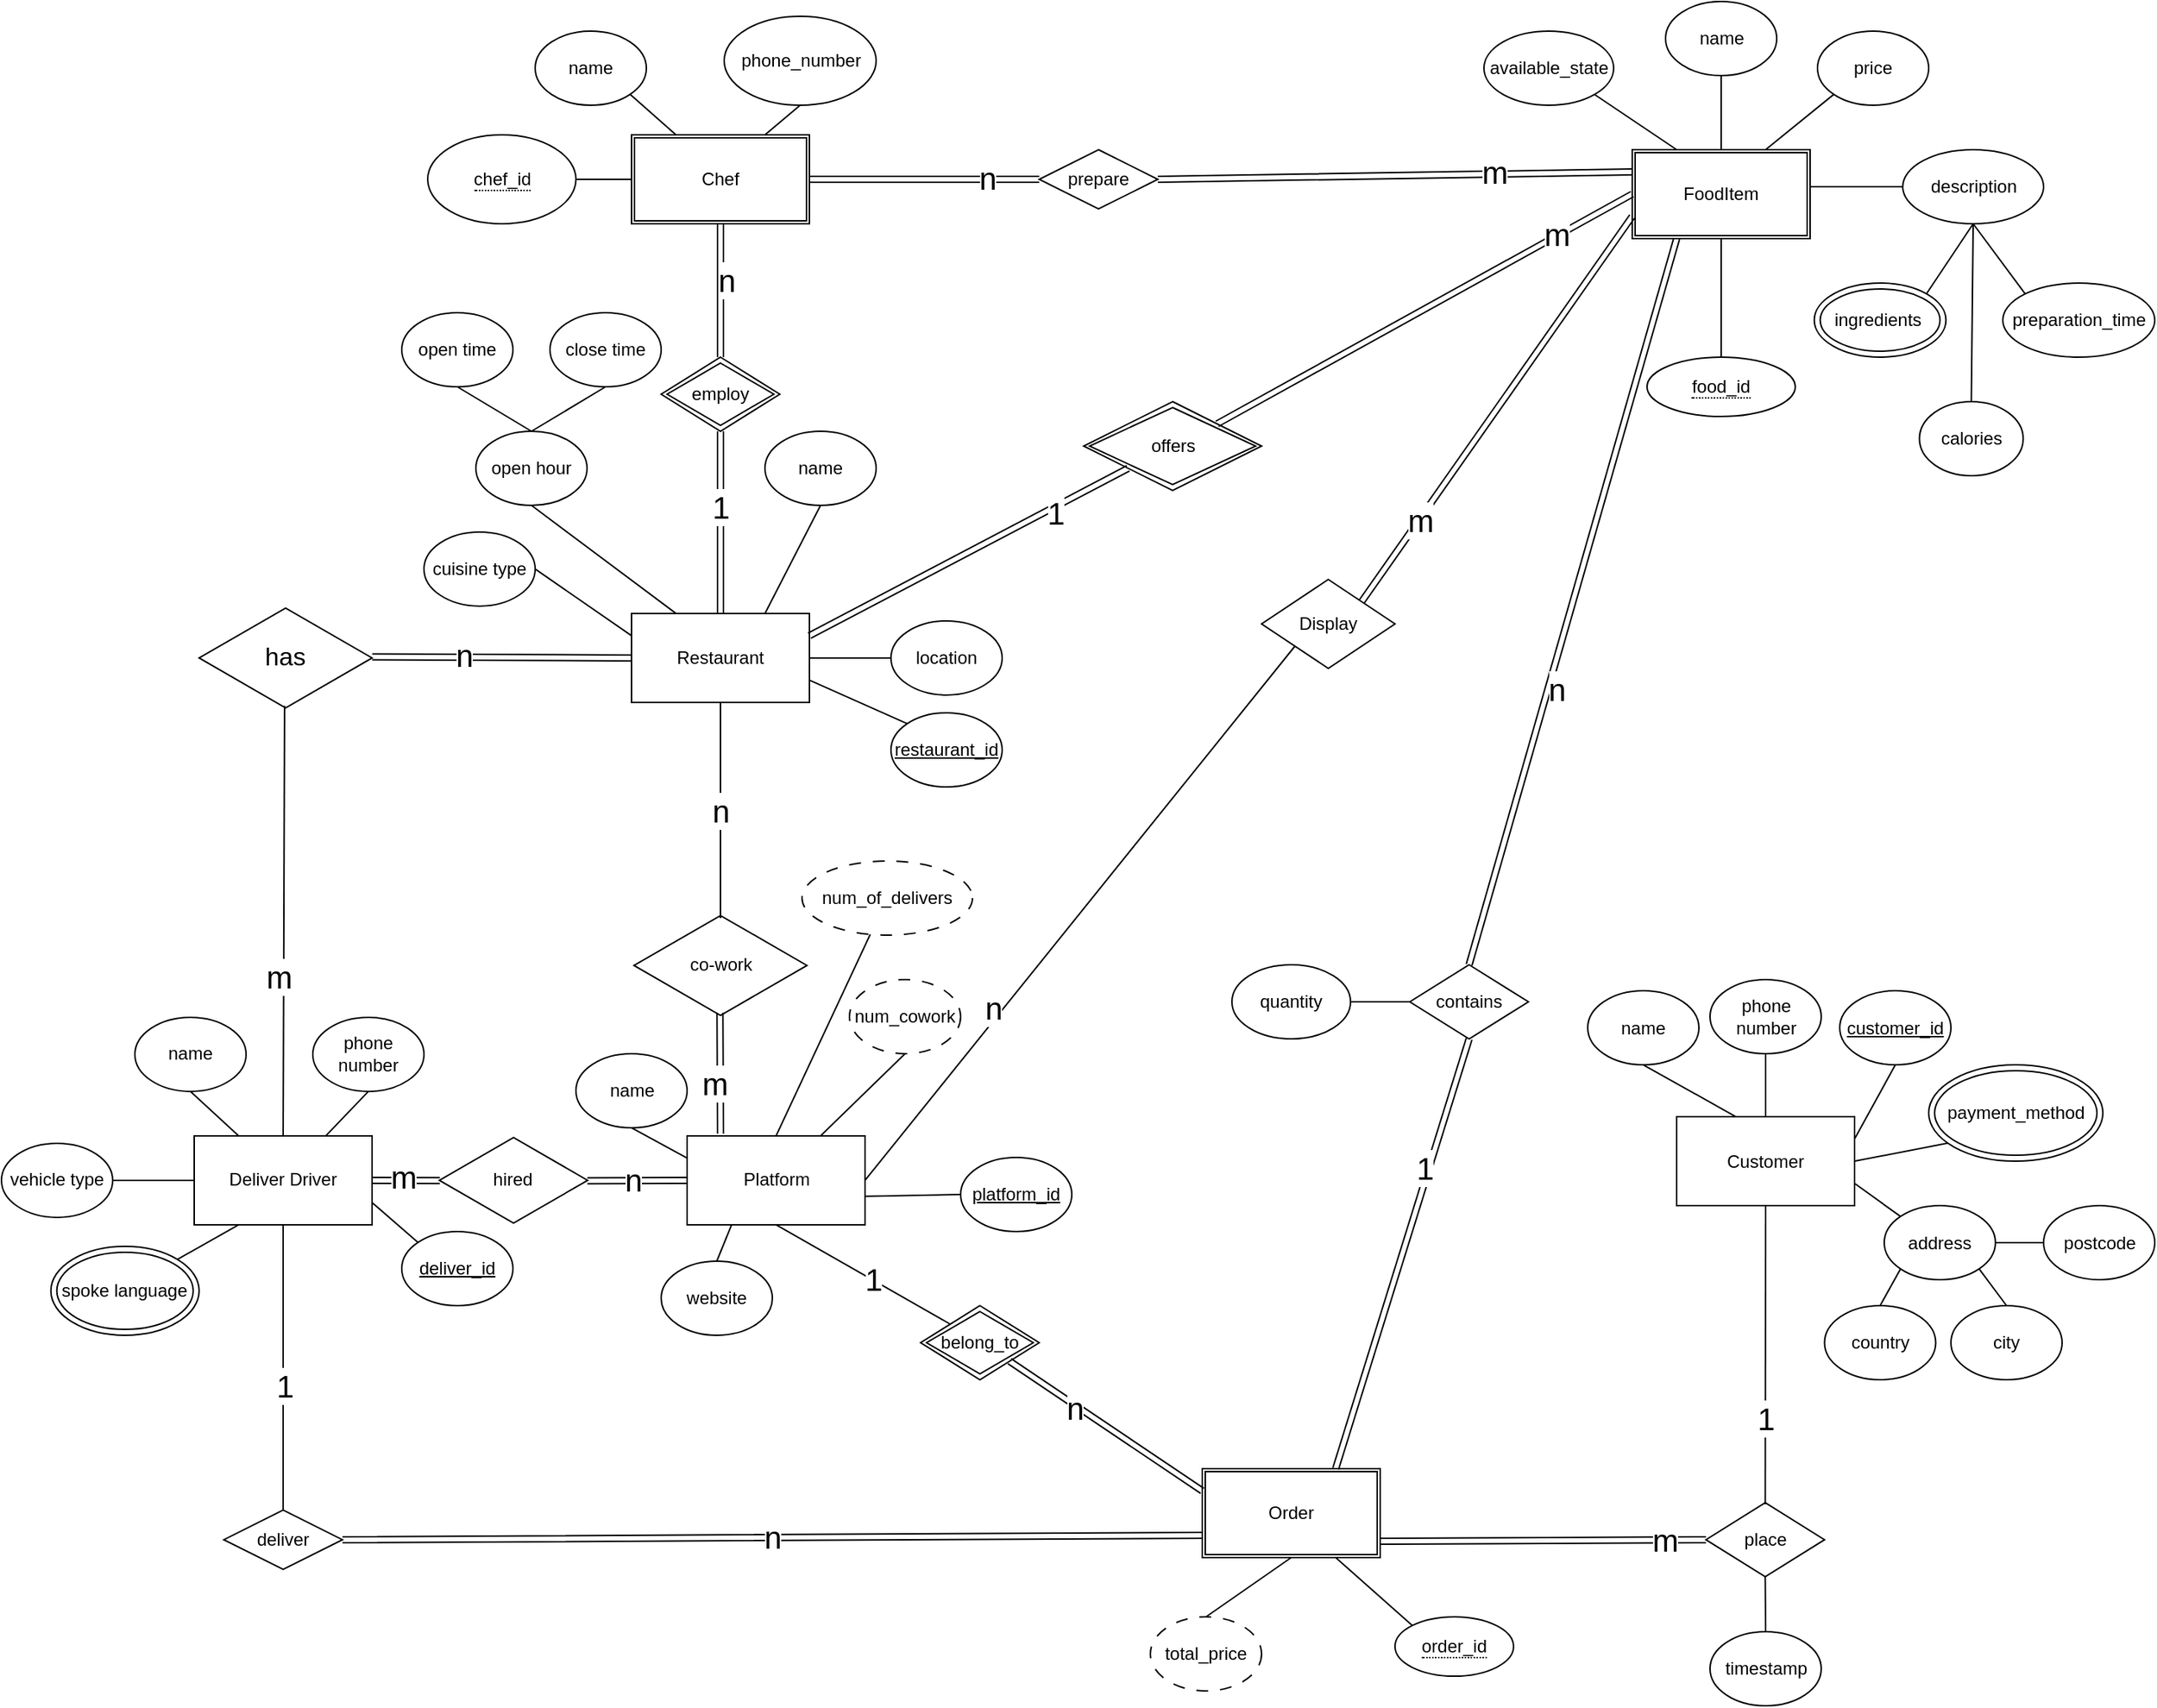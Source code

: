 <mxfile version="26.1.0">
  <diagram name="第 1 页" id="MMufTPd5Sj8PvxqMtKRT">
    <mxGraphModel dx="1183" dy="1854" grid="1" gridSize="10" guides="1" tooltips="1" connect="1" arrows="1" fold="1" page="1" pageScale="1" pageWidth="1654" pageHeight="1169" math="0" shadow="0">
      <root>
        <mxCell id="0" />
        <mxCell id="1" parent="0" />
        <mxCell id="InkfnJQ6Ur_ESFkkAOH5-1" value="Restaurant" style="rounded=0;whiteSpace=wrap;html=1;" parent="1" vertex="1">
          <mxGeometry x="605" y="382.96" width="120" height="60" as="geometry" />
        </mxCell>
        <mxCell id="InkfnJQ6Ur_ESFkkAOH5-16" value="Deliver Driver" style="rounded=0;whiteSpace=wrap;html=1;" parent="1" vertex="1">
          <mxGeometry x="310" y="735.46" width="120" height="60" as="geometry" />
        </mxCell>
        <mxCell id="InkfnJQ6Ur_ESFkkAOH5-44" value="Platform" style="rounded=0;whiteSpace=wrap;html=1;" parent="1" vertex="1">
          <mxGeometry x="642.5" y="735.46" width="120" height="60" as="geometry" />
        </mxCell>
        <mxCell id="InkfnJQ6Ur_ESFkkAOH5-51" value="num_of_delivers" style="ellipse;whiteSpace=wrap;html=1;dashed=1;dashPattern=8 8;" parent="1" vertex="1">
          <mxGeometry x="720" y="550" width="115" height="50" as="geometry" />
        </mxCell>
        <mxCell id="InkfnJQ6Ur_ESFkkAOH5-52" value="" style="endArrow=none;html=1;rounded=0;entryX=0.5;entryY=0;entryDx=0;entryDy=0;" parent="1" source="InkfnJQ6Ur_ESFkkAOH5-51" target="InkfnJQ6Ur_ESFkkAOH5-44" edge="1">
          <mxGeometry width="50" height="50" relative="1" as="geometry">
            <mxPoint x="615" y="845.46" as="sourcePoint" />
            <mxPoint x="665" y="795.46" as="targetPoint" />
          </mxGeometry>
        </mxCell>
        <mxCell id="InkfnJQ6Ur_ESFkkAOH5-53" value="Order" style="shape=ext;double=1;rounded=0;whiteSpace=wrap;html=1;" parent="1" vertex="1">
          <mxGeometry x="990" y="960" width="120" height="60" as="geometry" />
        </mxCell>
        <mxCell id="InkfnJQ6Ur_ESFkkAOH5-61" value="Chef" style="shape=ext;double=1;rounded=0;whiteSpace=wrap;html=1;" parent="1" vertex="1">
          <mxGeometry x="605" y="60.0" width="120" height="60" as="geometry" />
        </mxCell>
        <mxCell id="InkfnJQ6Ur_ESFkkAOH5-70" value="&lt;font style=&quot;font-size: 17px;&quot;&gt;has&lt;/font&gt;" style="html=1;whiteSpace=wrap;aspect=fixed;shape=isoRectangle;" parent="1" vertex="1">
          <mxGeometry x="313.33" y="377.96" width="116.67" height="70" as="geometry" />
        </mxCell>
        <mxCell id="InkfnJQ6Ur_ESFkkAOH5-71" value="" style="endArrow=none;html=1;rounded=0;exitX=0.494;exitY=0.962;exitDx=0;exitDy=0;exitPerimeter=0;entryX=0.5;entryY=0;entryDx=0;entryDy=0;" parent="1" source="InkfnJQ6Ur_ESFkkAOH5-70" target="InkfnJQ6Ur_ESFkkAOH5-16" edge="1">
          <mxGeometry width="50" height="50" relative="1" as="geometry">
            <mxPoint x="1050" y="595.46" as="sourcePoint" />
            <mxPoint x="1100" y="545.46" as="targetPoint" />
          </mxGeometry>
        </mxCell>
        <mxCell id="QQaLL_kAYIKGyKtvKJB6-16" value="&lt;font style=&quot;font-size: 21px;&quot;&gt;m&lt;/font&gt;" style="edgeLabel;html=1;align=center;verticalAlign=middle;resizable=0;points=[];" vertex="1" connectable="0" parent="InkfnJQ6Ur_ESFkkAOH5-71">
          <mxGeometry x="0.253" y="-4" relative="1" as="geometry">
            <mxPoint as="offset" />
          </mxGeometry>
        </mxCell>
        <mxCell id="InkfnJQ6Ur_ESFkkAOH5-73" value="hired" style="html=1;whiteSpace=wrap;aspect=fixed;shape=isoRectangle;" parent="1" vertex="1">
          <mxGeometry x="475.41" y="735.46" width="100" height="60" as="geometry" />
        </mxCell>
        <mxCell id="InkfnJQ6Ur_ESFkkAOH5-74" value="" style="endArrow=none;html=1;rounded=0;shape=link;entryX=1;entryY=0.5;entryDx=0;entryDy=0;exitX=0.003;exitY=0.503;exitDx=0;exitDy=0;exitPerimeter=0;" parent="1" source="InkfnJQ6Ur_ESFkkAOH5-73" target="InkfnJQ6Ur_ESFkkAOH5-16" edge="1">
          <mxGeometry width="50" height="50" relative="1" as="geometry">
            <mxPoint x="476" y="763" as="sourcePoint" />
            <mxPoint x="360" y="790" as="targetPoint" />
          </mxGeometry>
        </mxCell>
        <mxCell id="InkfnJQ6Ur_ESFkkAOH5-75" value="&lt;font style=&quot;font-size: 21px;&quot;&gt;m&lt;/font&gt;" style="edgeLabel;html=1;align=center;verticalAlign=middle;resizable=0;points=[];" parent="InkfnJQ6Ur_ESFkkAOH5-74" vertex="1" connectable="0">
          <mxGeometry x="0.089" y="-3" relative="1" as="geometry">
            <mxPoint as="offset" />
          </mxGeometry>
        </mxCell>
        <mxCell id="InkfnJQ6Ur_ESFkkAOH5-76" value="" style="endArrow=none;html=1;rounded=0;exitX=0;exitY=0.5;exitDx=0;exitDy=0;shape=link;entryX=0.998;entryY=0.504;entryDx=0;entryDy=0;entryPerimeter=0;" parent="1" source="InkfnJQ6Ur_ESFkkAOH5-44" target="InkfnJQ6Ur_ESFkkAOH5-73" edge="1">
          <mxGeometry width="50" height="50" relative="1" as="geometry">
            <mxPoint x="990" y="715.46" as="sourcePoint" />
            <mxPoint x="311" y="918" as="targetPoint" />
          </mxGeometry>
        </mxCell>
        <mxCell id="InkfnJQ6Ur_ESFkkAOH5-77" value="&lt;font style=&quot;font-size: 21px;&quot;&gt;n&lt;/font&gt;" style="edgeLabel;html=1;align=center;verticalAlign=middle;resizable=0;points=[];" parent="InkfnJQ6Ur_ESFkkAOH5-76" vertex="1" connectable="0">
          <mxGeometry x="0.106" y="-1" relative="1" as="geometry">
            <mxPoint as="offset" />
          </mxGeometry>
        </mxCell>
        <mxCell id="InkfnJQ6Ur_ESFkkAOH5-78" value="FoodItem&lt;span style=&quot;caret-color: rgba(0, 0, 0, 0); color: rgba(0, 0, 0, 0); font-family: monospace; font-size: 0px; text-align: start; white-space: nowrap;&quot;&gt;%3CmxGraphModel%3E%3Croot%3E%3CmxCell%20id%3D%220%22%2F%3E%3CmxCell%20id%3D%221%22%20parent%3D%220%22%2F%3E%3CmxCell%20id%3D%222%22%20value%3D%22Platform%22%20style%3D%22rounded%3D0%3BwhiteSpace%3Dwrap%3Bhtml%3D1%3B%22%20vertex%3D%221%22%20parent%3D%221%22%3E%3CmxGeometry%20x%3D%22152.5%22%20y%3D%22382.5%22%20width%3D%22120%22%20height%3D%2260%22%20as%3D%22geometry%22%2F%3E%3C%2FmxCell%3E%3CmxCell%20id%3D%223%22%20value%3D%22%26lt%3Bu%26gt%3Bplatform_id%26lt%3B%2Fu%26gt%3B%22%20style%3D%22ellipse%3BwhiteSpace%3Dwrap%3Bhtml%3D1%3B%22%20vertex%3D%221%22%20parent%3D%221%22%3E%3CmxGeometry%20x%3D%22265%22%20y%3D%22297.5%22%20width%3D%2275%22%20height%3D%2250%22%20as%3D%22geometry%22%2F%3E%3C%2FmxCell%3E%3CmxCell%20id%3D%224%22%20value%3D%22%22%20style%3D%22endArrow%3Dnone%3Bhtml%3D1%3Brounded%3D0%3BentryX%3D0.5%3BentryY%3D1%3BentryDx%3D0%3BentryDy%3D0%3BexitX%3D0.75%3BexitY%3D0%3BexitDx%3D0%3BexitDy%3D0%3B%22%20edge%3D%221%22%20source%3D%222%22%20target%3D%223%22%20parent%3D%221%22%3E%3CmxGeometry%20width%3D%2250%22%20height%3D%2250%22%20relative%3D%221%22%20as%3D%22geometry%22%3E%3CmxPoint%20x%3D%22135%22%20y%3D%22392.5%22%20as%3D%22sourcePoint%22%2F%3E%3CmxPoint%20x%3D%22275%22%20y%3D%22432.5%22%20as%3D%22targetPoint%22%2F%3E%3C%2FmxGeometry%3E%3C%2FmxCell%3E%3CmxCell%20id%3D%225%22%20value%3D%22name%22%20style%3D%22ellipse%3BwhiteSpace%3Dwrap%3Bhtml%3D1%3B%22%20vertex%3D%221%22%20parent%3D%221%22%3E%3CmxGeometry%20x%3D%2292.5%22%20y%3D%22297.5%22%20width%3D%2275%22%20height%3D%2250%22%20as%3D%22geometry%22%2F%3E%3C%2FmxCell%3E%3CmxCell%20id%3D%226%22%20value%3D%22website%22%20style%3D%22ellipse%3BwhiteSpace%3Dwrap%3Bhtml%3D1%3B%22%20vertex%3D%221%22%20parent%3D%221%22%3E%3CmxGeometry%20x%3D%22175%22%20y%3D%22297.5%22%20width%3D%2275%22%20height%3D%2250%22%20as%3D%22geometry%22%2F%3E%3C%2FmxCell%3E%3CmxCell%20id%3D%227%22%20value%3D%22%22%20style%3D%22endArrow%3Dnone%3Bhtml%3D1%3Brounded%3D0%3BentryX%3D0.5%3BentryY%3D1%3BentryDx%3D0%3BentryDy%3D0%3BexitX%3D0.333%3BexitY%3D0%3BexitDx%3D0%3BexitDy%3D0%3BexitPerimeter%3D0%3B%22%20edge%3D%221%22%20source%3D%222%22%20target%3D%225%22%20parent%3D%221%22%3E%3CmxGeometry%20width%3D%2250%22%20height%3D%2250%22%20relative%3D%221%22%20as%3D%22geometry%22%3E%3CmxPoint%20x%3D%22175%22%20y%3D%22402.5%22%20as%3D%22sourcePoint%22%2F%3E%3CmxPoint%20x%3D%22225%22%20y%3D%22352.5%22%20as%3D%22targetPoint%22%2F%3E%3C%2FmxGeometry%3E%3C%2FmxCell%3E%3CmxCell%20id%3D%228%22%20value%3D%22%22%20style%3D%22endArrow%3Dnone%3Bhtml%3D1%3Brounded%3D0%3BentryX%3D0.5%3BentryY%3D1%3BentryDx%3D0%3BentryDy%3D0%3BexitX%3D0.5%3BexitY%3D0%3BexitDx%3D0%3BexitDy%3D0%3B%22%20edge%3D%221%22%20source%3D%222%22%20target%3D%226%22%20parent%3D%221%22%3E%3CmxGeometry%20width%3D%2250%22%20height%3D%2250%22%20relative%3D%221%22%20as%3D%22geometry%22%3E%3CmxPoint%20x%3D%22175%22%20y%3D%22403.5%22%20as%3D%22sourcePoint%22%2F%3E%3CmxPoint%20x%3D%22205.983%22%20y%3D%22326.178%22%20as%3D%22targetPoint%22%2F%3E%3C%2FmxGeometry%3E%3C%2FmxCell%3E%3CmxCell%20id%3D%229%22%20value%3D%22num_of_delivers%22%20style%3D%22ellipse%3BwhiteSpace%3Dwrap%3Bhtml%3D1%3B%22%20vertex%3D%221%22%20parent%3D%221%22%3E%3CmxGeometry%20y%3D%22387.5%22%20width%3D%22115%22%20height%3D%2250%22%20as%3D%22geometry%22%2F%3E%3C%2FmxCell%3E%3CmxCell%20id%3D%2210%22%20value%3D%22%22%20style%3D%22endArrow%3Dnone%3Bhtml%3D1%3Brounded%3D0%3BentryX%3D0%3BentryY%3D0.5%3BentryDx%3D0%3BentryDy%3D0%3B%22%20edge%3D%221%22%20source%3D%229%22%20target%3D%222%22%20parent%3D%221%22%3E%3CmxGeometry%20width%3D%2250%22%20height%3D%2250%22%20relative%3D%221%22%20as%3D%22geometry%22%3E%3CmxPoint%20x%3D%22125%22%20y%3D%22492.5%22%20as%3D%22sourcePoint%22%2F%3E%3CmxPoint%20x%3D%22175%22%20y%3D%22442.5%22%20as%3D%22targetPoint%22%2F%3E%3C%2FmxGeometry%3E%3C%2FmxCell%3E%3C%2Froot%3E%3C%2FmxGraphModel%3E&lt;/span&gt;" style="shape=ext;double=1;rounded=0;whiteSpace=wrap;html=1;" parent="1" vertex="1">
          <mxGeometry x="1280.0" y="70.0" width="120" height="60" as="geometry" />
        </mxCell>
        <mxCell id="InkfnJQ6Ur_ESFkkAOH5-97" value="co-work" style="html=1;whiteSpace=wrap;aspect=fixed;shape=isoRectangle;" parent="1" vertex="1">
          <mxGeometry x="606.67" y="585.46" width="116.67" height="70" as="geometry" />
        </mxCell>
        <mxCell id="InkfnJQ6Ur_ESFkkAOH5-98" value="&lt;font style=&quot;font-size: 21px;&quot;&gt;n&lt;/font&gt;" style="endArrow=none;html=1;rounded=0;exitX=0.5;exitY=1;exitDx=0;exitDy=0;entryX=0.5;entryY=0.044;entryDx=0;entryDy=0;entryPerimeter=0;" parent="1" source="InkfnJQ6Ur_ESFkkAOH5-1" target="InkfnJQ6Ur_ESFkkAOH5-97" edge="1">
          <mxGeometry x="0.004" width="50" height="50" relative="1" as="geometry">
            <mxPoint x="880" y="667.96" as="sourcePoint" />
            <mxPoint x="930" y="617.96" as="targetPoint" />
            <mxPoint as="offset" />
          </mxGeometry>
        </mxCell>
        <mxCell id="InkfnJQ6Ur_ESFkkAOH5-99" value="" style="endArrow=none;html=1;rounded=0;shape=link;entryX=0.497;entryY=0.956;entryDx=0;entryDy=0;entryPerimeter=0;" parent="1" target="InkfnJQ6Ur_ESFkkAOH5-97" edge="1">
          <mxGeometry width="50" height="50" relative="1" as="geometry">
            <mxPoint x="665" y="734" as="sourcePoint" />
            <mxPoint x="665" y="660" as="targetPoint" />
          </mxGeometry>
        </mxCell>
        <mxCell id="QQaLL_kAYIKGyKtvKJB6-17" value="&lt;font style=&quot;font-size: 21px;&quot;&gt;m&lt;/font&gt;" style="edgeLabel;html=1;align=center;verticalAlign=middle;resizable=0;points=[];" vertex="1" connectable="0" parent="InkfnJQ6Ur_ESFkkAOH5-99">
          <mxGeometry x="-0.163" y="4" relative="1" as="geometry">
            <mxPoint as="offset" />
          </mxGeometry>
        </mxCell>
        <mxCell id="InkfnJQ6Ur_ESFkkAOH5-101" value="num_cowork" style="ellipse;whiteSpace=wrap;html=1;dashed=1;dashPattern=8 8;" parent="1" vertex="1">
          <mxGeometry x="752" y="630" width="75" height="50" as="geometry" />
        </mxCell>
        <mxCell id="InkfnJQ6Ur_ESFkkAOH5-102" value="" style="endArrow=none;html=1;rounded=0;entryX=0.5;entryY=1;entryDx=0;entryDy=0;exitX=0.75;exitY=0;exitDx=0;exitDy=0;" parent="1" source="InkfnJQ6Ur_ESFkkAOH5-44" target="InkfnJQ6Ur_ESFkkAOH5-101" edge="1">
          <mxGeometry width="50" height="50" relative="1" as="geometry">
            <mxPoint x="486" y="684.96" as="sourcePoint" />
            <mxPoint x="1040" y="637.96" as="targetPoint" />
          </mxGeometry>
        </mxCell>
        <mxCell id="InkfnJQ6Ur_ESFkkAOH5-107" value="belong_to" style="rhombus;double=1;whiteSpace=wrap;html=1;" parent="1" vertex="1">
          <mxGeometry x="800" y="850" width="80" height="50" as="geometry" />
        </mxCell>
        <mxCell id="InkfnJQ6Ur_ESFkkAOH5-108" value="" style="endArrow=none;html=1;rounded=0;exitX=0;exitY=0;exitDx=0;exitDy=0;entryX=0.5;entryY=1;entryDx=0;entryDy=0;" parent="1" source="InkfnJQ6Ur_ESFkkAOH5-107" target="InkfnJQ6Ur_ESFkkAOH5-44" edge="1">
          <mxGeometry width="50" height="50" relative="1" as="geometry">
            <mxPoint x="860" y="875.46" as="sourcePoint" />
            <mxPoint x="910" y="825.46" as="targetPoint" />
          </mxGeometry>
        </mxCell>
        <mxCell id="InkfnJQ6Ur_ESFkkAOH5-109" value="&lt;font style=&quot;font-size: 21px;&quot;&gt;1&lt;/font&gt;" style="edgeLabel;html=1;align=center;verticalAlign=middle;resizable=0;points=[];" parent="InkfnJQ6Ur_ESFkkAOH5-108" vertex="1" connectable="0">
          <mxGeometry x="-0.107" y="-1" relative="1" as="geometry">
            <mxPoint as="offset" />
          </mxGeometry>
        </mxCell>
        <mxCell id="InkfnJQ6Ur_ESFkkAOH5-110" value="" style="endArrow=none;html=1;rounded=0;exitX=1;exitY=1;exitDx=0;exitDy=0;entryX=0;entryY=0.25;entryDx=0;entryDy=0;shape=link;" parent="1" source="InkfnJQ6Ur_ESFkkAOH5-107" target="InkfnJQ6Ur_ESFkkAOH5-53" edge="1">
          <mxGeometry width="50" height="50" relative="1" as="geometry">
            <mxPoint x="820" y="877.96" as="sourcePoint" />
            <mxPoint x="870" y="827.96" as="targetPoint" />
          </mxGeometry>
        </mxCell>
        <mxCell id="InkfnJQ6Ur_ESFkkAOH5-111" value="&lt;font style=&quot;font-size: 21px;&quot;&gt;n&lt;/font&gt;" style="edgeLabel;html=1;align=center;verticalAlign=middle;resizable=0;points=[];" parent="InkfnJQ6Ur_ESFkkAOH5-110" vertex="1" connectable="0">
          <mxGeometry x="-0.312" y="-1" relative="1" as="geometry">
            <mxPoint as="offset" />
          </mxGeometry>
        </mxCell>
        <mxCell id="InkfnJQ6Ur_ESFkkAOH5-112" value="offers" style="rhombus;double=1;&#xa;whiteSpace=wrap;html=1;" parent="1" vertex="1">
          <mxGeometry x="910" y="240.0" width="120" height="60" as="geometry" />
        </mxCell>
        <mxCell id="InkfnJQ6Ur_ESFkkAOH5-113" value="" style="endArrow=none;html=1;rounded=0;exitX=1;exitY=0.25;exitDx=0;exitDy=0;entryX=0;entryY=1;entryDx=0;entryDy=0;shape=link;" parent="1" source="InkfnJQ6Ur_ESFkkAOH5-1" target="InkfnJQ6Ur_ESFkkAOH5-112" edge="1">
          <mxGeometry width="50" height="50" relative="1" as="geometry">
            <mxPoint x="1020" y="417.96" as="sourcePoint" />
            <mxPoint x="970" y="167.96" as="targetPoint" />
          </mxGeometry>
        </mxCell>
        <mxCell id="InkfnJQ6Ur_ESFkkAOH5-114" value="&lt;font style=&quot;font-size: 21px;&quot;&gt;1&lt;/font&gt;" style="edgeLabel;html=1;align=center;verticalAlign=middle;resizable=0;points=[];" parent="InkfnJQ6Ur_ESFkkAOH5-113" vertex="1" connectable="0">
          <mxGeometry x="0.529" y="-4" relative="1" as="geometry">
            <mxPoint as="offset" />
          </mxGeometry>
        </mxCell>
        <mxCell id="InkfnJQ6Ur_ESFkkAOH5-115" value="" style="endArrow=none;html=1;rounded=0;exitX=1;exitY=0;exitDx=0;exitDy=0;entryX=0;entryY=0.5;entryDx=0;entryDy=0;shape=link;" parent="1" source="InkfnJQ6Ur_ESFkkAOH5-112" target="InkfnJQ6Ur_ESFkkAOH5-78" edge="1">
          <mxGeometry width="50" height="50" relative="1" as="geometry">
            <mxPoint x="1489.28" y="280.46" as="sourcePoint" />
            <mxPoint x="1496.78" y="70.46" as="targetPoint" />
          </mxGeometry>
        </mxCell>
        <mxCell id="InkfnJQ6Ur_ESFkkAOH5-116" value="&lt;font style=&quot;font-size: 21px;&quot;&gt;m&lt;/font&gt;" style="edgeLabel;html=1;align=center;verticalAlign=middle;resizable=0;points=[];" parent="InkfnJQ6Ur_ESFkkAOH5-115" vertex="1" connectable="0">
          <mxGeometry x="0.637" y="1" relative="1" as="geometry">
            <mxPoint as="offset" />
          </mxGeometry>
        </mxCell>
        <mxCell id="InkfnJQ6Ur_ESFkkAOH5-117" value="contains" style="rhombus;whiteSpace=wrap;html=1;" parent="1" vertex="1">
          <mxGeometry x="1130" y="620" width="80" height="50" as="geometry" />
        </mxCell>
        <mxCell id="InkfnJQ6Ur_ESFkkAOH5-118" value="" style="endArrow=none;html=1;rounded=0;exitX=0.75;exitY=0;exitDx=0;exitDy=0;entryX=0.5;entryY=1;entryDx=0;entryDy=0;shape=link;" parent="1" source="InkfnJQ6Ur_ESFkkAOH5-53" target="InkfnJQ6Ur_ESFkkAOH5-117" edge="1">
          <mxGeometry width="50" height="50" relative="1" as="geometry">
            <mxPoint x="1480" y="797.96" as="sourcePoint" />
            <mxPoint x="1530" y="747.96" as="targetPoint" />
          </mxGeometry>
        </mxCell>
        <mxCell id="InkfnJQ6Ur_ESFkkAOH5-119" value="&lt;font style=&quot;font-size: 21px;&quot;&gt;1&lt;/font&gt;" style="edgeLabel;html=1;align=center;verticalAlign=middle;resizable=0;points=[];" parent="InkfnJQ6Ur_ESFkkAOH5-118" vertex="1" connectable="0">
          <mxGeometry x="0.393" y="3" relative="1" as="geometry">
            <mxPoint as="offset" />
          </mxGeometry>
        </mxCell>
        <mxCell id="InkfnJQ6Ur_ESFkkAOH5-120" value="" style="endArrow=none;html=1;rounded=0;exitX=0.25;exitY=1;exitDx=0;exitDy=0;entryX=0.5;entryY=0;entryDx=0;entryDy=0;shape=link;" parent="1" source="InkfnJQ6Ur_ESFkkAOH5-78" target="InkfnJQ6Ur_ESFkkAOH5-117" edge="1">
          <mxGeometry width="50" height="50" relative="1" as="geometry">
            <mxPoint x="1480" y="587.96" as="sourcePoint" />
            <mxPoint x="1530" y="537.96" as="targetPoint" />
          </mxGeometry>
        </mxCell>
        <mxCell id="InkfnJQ6Ur_ESFkkAOH5-121" value="&lt;font style=&quot;font-size: 21px;&quot;&gt;n&lt;/font&gt;" style="edgeLabel;html=1;align=center;verticalAlign=middle;resizable=0;points=[];" parent="InkfnJQ6Ur_ESFkkAOH5-120" vertex="1" connectable="0">
          <mxGeometry x="0.233" y="5" relative="1" as="geometry">
            <mxPoint as="offset" />
          </mxGeometry>
        </mxCell>
        <mxCell id="InkfnJQ6Ur_ESFkkAOH5-122" value="employ" style="rhombus;whiteSpace=wrap;html=1;double=1;" parent="1" vertex="1">
          <mxGeometry x="625" y="210" width="80" height="50" as="geometry" />
        </mxCell>
        <mxCell id="InkfnJQ6Ur_ESFkkAOH5-123" value="" style="endArrow=none;html=1;rounded=0;exitX=0.5;exitY=0;exitDx=0;exitDy=0;entryX=0.5;entryY=1;entryDx=0;entryDy=0;shape=link;" parent="1" source="InkfnJQ6Ur_ESFkkAOH5-122" target="InkfnJQ6Ur_ESFkkAOH5-61" edge="1">
          <mxGeometry width="50" height="50" relative="1" as="geometry">
            <mxPoint x="690" y="367.96" as="sourcePoint" />
            <mxPoint x="600" y="197.96" as="targetPoint" />
          </mxGeometry>
        </mxCell>
        <mxCell id="InkfnJQ6Ur_ESFkkAOH5-124" value="&lt;font style=&quot;font-size: 21px;&quot;&gt;n&lt;/font&gt;" style="edgeLabel;html=1;align=center;verticalAlign=middle;resizable=0;points=[];" parent="InkfnJQ6Ur_ESFkkAOH5-123" vertex="1" connectable="0">
          <mxGeometry x="0.17" y="-4" relative="1" as="geometry">
            <mxPoint as="offset" />
          </mxGeometry>
        </mxCell>
        <mxCell id="InkfnJQ6Ur_ESFkkAOH5-125" value="" style="endArrow=none;html=1;rounded=0;exitX=0.5;exitY=0;exitDx=0;exitDy=0;entryX=0.5;entryY=1;entryDx=0;entryDy=0;shape=link;" parent="1" source="InkfnJQ6Ur_ESFkkAOH5-1" target="InkfnJQ6Ur_ESFkkAOH5-122" edge="1">
          <mxGeometry width="50" height="50" relative="1" as="geometry">
            <mxPoint x="690" y="367.96" as="sourcePoint" />
            <mxPoint x="740" y="317.96" as="targetPoint" />
          </mxGeometry>
        </mxCell>
        <mxCell id="InkfnJQ6Ur_ESFkkAOH5-126" value="&lt;font style=&quot;font-size: 21px;&quot;&gt;1&lt;/font&gt;" style="edgeLabel;html=1;align=center;verticalAlign=middle;resizable=0;points=[];" parent="InkfnJQ6Ur_ESFkkAOH5-125" vertex="1" connectable="0">
          <mxGeometry x="0.181" relative="1" as="geometry">
            <mxPoint as="offset" />
          </mxGeometry>
        </mxCell>
        <mxCell id="InkfnJQ6Ur_ESFkkAOH5-127" value="prepare" style="rhombus;whiteSpace=wrap;html=1;" parent="1" vertex="1">
          <mxGeometry x="880" y="70" width="80" height="40" as="geometry" />
        </mxCell>
        <mxCell id="InkfnJQ6Ur_ESFkkAOH5-128" value="" style="endArrow=none;html=1;rounded=0;exitX=1;exitY=0.5;exitDx=0;exitDy=0;entryX=0;entryY=0.5;entryDx=0;entryDy=0;shape=link;" parent="1" source="InkfnJQ6Ur_ESFkkAOH5-61" target="InkfnJQ6Ur_ESFkkAOH5-127" edge="1">
          <mxGeometry width="50" height="50" relative="1" as="geometry">
            <mxPoint x="840" y="207.96" as="sourcePoint" />
            <mxPoint x="890" y="157.96" as="targetPoint" />
          </mxGeometry>
        </mxCell>
        <mxCell id="InkfnJQ6Ur_ESFkkAOH5-129" value="&lt;font style=&quot;font-size: 21px;&quot;&gt;n&lt;/font&gt;" style="edgeLabel;html=1;align=center;verticalAlign=middle;resizable=0;points=[];" parent="InkfnJQ6Ur_ESFkkAOH5-128" vertex="1" connectable="0">
          <mxGeometry x="0.545" y="1" relative="1" as="geometry">
            <mxPoint as="offset" />
          </mxGeometry>
        </mxCell>
        <mxCell id="InkfnJQ6Ur_ESFkkAOH5-130" value="" style="endArrow=none;html=1;rounded=0;exitX=1;exitY=0.5;exitDx=0;exitDy=0;entryX=0;entryY=0.25;entryDx=0;entryDy=0;shape=link;" parent="1" source="InkfnJQ6Ur_ESFkkAOH5-127" target="InkfnJQ6Ur_ESFkkAOH5-78" edge="1">
          <mxGeometry width="50" height="50" relative="1" as="geometry">
            <mxPoint x="1070" y="207.96" as="sourcePoint" />
            <mxPoint x="1260" y="207.96" as="targetPoint" />
          </mxGeometry>
        </mxCell>
        <mxCell id="InkfnJQ6Ur_ESFkkAOH5-131" value="&lt;font style=&quot;font-size: 21px;&quot;&gt;m&lt;/font&gt;" style="edgeLabel;html=1;align=center;verticalAlign=middle;resizable=0;points=[];" parent="InkfnJQ6Ur_ESFkkAOH5-130" vertex="1" connectable="0">
          <mxGeometry x="0.415" y="2" relative="1" as="geometry">
            <mxPoint as="offset" />
          </mxGeometry>
        </mxCell>
        <mxCell id="InkfnJQ6Ur_ESFkkAOH5-132" value="deliver" style="rhombus;whiteSpace=wrap;html=1;" parent="1" vertex="1">
          <mxGeometry x="330" y="987.96" width="80" height="40" as="geometry" />
        </mxCell>
        <mxCell id="InkfnJQ6Ur_ESFkkAOH5-133" value="" style="endArrow=none;html=1;rounded=0;exitX=0.5;exitY=1;exitDx=0;exitDy=0;entryX=0.5;entryY=0;entryDx=0;entryDy=0;" parent="1" source="InkfnJQ6Ur_ESFkkAOH5-16" target="InkfnJQ6Ur_ESFkkAOH5-132" edge="1">
          <mxGeometry width="50" height="50" relative="1" as="geometry">
            <mxPoint x="1400" y="797.96" as="sourcePoint" />
            <mxPoint x="1450" y="747.96" as="targetPoint" />
          </mxGeometry>
        </mxCell>
        <mxCell id="InkfnJQ6Ur_ESFkkAOH5-134" value="&lt;font style=&quot;font-size: 21px;&quot;&gt;1&lt;/font&gt;" style="edgeLabel;html=1;align=center;verticalAlign=middle;resizable=0;points=[];" parent="InkfnJQ6Ur_ESFkkAOH5-133" vertex="1" connectable="0">
          <mxGeometry x="0.123" y="1" relative="1" as="geometry">
            <mxPoint as="offset" />
          </mxGeometry>
        </mxCell>
        <mxCell id="InkfnJQ6Ur_ESFkkAOH5-135" value="" style="endArrow=none;html=1;rounded=0;exitX=0;exitY=0.75;exitDx=0;exitDy=0;shape=link;entryX=1;entryY=0.5;entryDx=0;entryDy=0;" parent="1" source="InkfnJQ6Ur_ESFkkAOH5-53" target="InkfnJQ6Ur_ESFkkAOH5-132" edge="1">
          <mxGeometry width="50" height="50" relative="1" as="geometry">
            <mxPoint x="1357.5" y="907.96" as="sourcePoint" />
            <mxPoint x="1410" y="807.96" as="targetPoint" />
          </mxGeometry>
        </mxCell>
        <mxCell id="InkfnJQ6Ur_ESFkkAOH5-136" value="&lt;font style=&quot;font-size: 21px;&quot;&gt;n&lt;/font&gt;" style="edgeLabel;html=1;align=center;verticalAlign=middle;resizable=0;points=[];" parent="InkfnJQ6Ur_ESFkkAOH5-135" vertex="1" connectable="0">
          <mxGeometry x="0.002" y="-1" relative="1" as="geometry">
            <mxPoint as="offset" />
          </mxGeometry>
        </mxCell>
        <mxCell id="InkfnJQ6Ur_ESFkkAOH5-137" value="place" style="rhombus;whiteSpace=wrap;html=1;" parent="1" vertex="1">
          <mxGeometry x="1329.74" y="982.96" width="80" height="50" as="geometry" />
        </mxCell>
        <mxCell id="InkfnJQ6Ur_ESFkkAOH5-138" value="" style="endArrow=none;html=1;rounded=0;exitX=0.5;exitY=0;exitDx=0;exitDy=0;entryX=0.5;entryY=1;entryDx=0;entryDy=0;" parent="1" source="InkfnJQ6Ur_ESFkkAOH5-137" target="QQaLL_kAYIKGyKtvKJB6-43" edge="1">
          <mxGeometry width="50" height="50" relative="1" as="geometry">
            <mxPoint x="1029.74" y="817.96" as="sourcePoint" />
            <mxPoint x="1369.74" y="830.46" as="targetPoint" />
          </mxGeometry>
        </mxCell>
        <mxCell id="InkfnJQ6Ur_ESFkkAOH5-139" value="&lt;font style=&quot;font-size: 21px;&quot;&gt;1&lt;/font&gt;" style="edgeLabel;html=1;align=center;verticalAlign=middle;resizable=0;points=[];" parent="InkfnJQ6Ur_ESFkkAOH5-138" vertex="1" connectable="0">
          <mxGeometry x="-0.437" relative="1" as="geometry">
            <mxPoint y="-1" as="offset" />
          </mxGeometry>
        </mxCell>
        <mxCell id="InkfnJQ6Ur_ESFkkAOH5-140" value="" style="endArrow=none;html=1;rounded=0;exitX=1;exitY=0.75;exitDx=0;exitDy=0;entryX=0;entryY=0.5;entryDx=0;entryDy=0;shape=link;" parent="1" target="InkfnJQ6Ur_ESFkkAOH5-137" edge="1">
          <mxGeometry width="50" height="50" relative="1" as="geometry">
            <mxPoint x="1110.0" y="1008.98" as="sourcePoint" />
            <mxPoint x="1477.49" y="1006.94" as="targetPoint" />
          </mxGeometry>
        </mxCell>
        <mxCell id="InkfnJQ6Ur_ESFkkAOH5-141" value="&lt;font style=&quot;font-size: 21px;&quot;&gt;m&lt;/font&gt;" style="edgeLabel;html=1;align=center;verticalAlign=middle;resizable=0;points=[];" parent="InkfnJQ6Ur_ESFkkAOH5-140" vertex="1" connectable="0">
          <mxGeometry x="0.752" relative="1" as="geometry">
            <mxPoint x="-1" as="offset" />
          </mxGeometry>
        </mxCell>
        <mxCell id="InkfnJQ6Ur_ESFkkAOH5-142" value="Display" style="rhombus;whiteSpace=wrap;html=1;" parent="1" vertex="1">
          <mxGeometry x="1030" y="360" width="90" height="60" as="geometry" />
        </mxCell>
        <mxCell id="InkfnJQ6Ur_ESFkkAOH5-143" value="" style="endArrow=none;html=1;rounded=0;exitX=1;exitY=0.5;exitDx=0;exitDy=0;entryX=0;entryY=1;entryDx=0;entryDy=0;" parent="1" source="InkfnJQ6Ur_ESFkkAOH5-44" target="InkfnJQ6Ur_ESFkkAOH5-142" edge="1">
          <mxGeometry width="50" height="50" relative="1" as="geometry">
            <mxPoint x="1130" y="677.96" as="sourcePoint" />
            <mxPoint x="1180" y="627.96" as="targetPoint" />
          </mxGeometry>
        </mxCell>
        <mxCell id="InkfnJQ6Ur_ESFkkAOH5-144" value="&lt;font style=&quot;font-size: 21px;&quot;&gt;n&lt;/font&gt;" style="edgeLabel;html=1;align=center;verticalAlign=middle;resizable=0;points=[];" parent="InkfnJQ6Ur_ESFkkAOH5-143" vertex="1" connectable="0">
          <mxGeometry x="-0.371" y="5" relative="1" as="geometry">
            <mxPoint x="-1" as="offset" />
          </mxGeometry>
        </mxCell>
        <mxCell id="InkfnJQ6Ur_ESFkkAOH5-145" value="" style="endArrow=none;html=1;rounded=0;exitX=1;exitY=0;exitDx=0;exitDy=0;entryX=0;entryY=0.75;entryDx=0;entryDy=0;shape=link;" parent="1" source="InkfnJQ6Ur_ESFkkAOH5-142" target="InkfnJQ6Ur_ESFkkAOH5-78" edge="1">
          <mxGeometry width="50" height="50" relative="1" as="geometry">
            <mxPoint x="1130" y="497.96" as="sourcePoint" />
            <mxPoint x="1310" y="227.96" as="targetPoint" />
          </mxGeometry>
        </mxCell>
        <mxCell id="InkfnJQ6Ur_ESFkkAOH5-146" value="&lt;font style=&quot;font-size: 21px;&quot;&gt;m&lt;/font&gt;" style="edgeLabel;html=1;align=center;verticalAlign=middle;resizable=0;points=[];" parent="InkfnJQ6Ur_ESFkkAOH5-145" vertex="1" connectable="0">
          <mxGeometry x="-0.578" y="-1" relative="1" as="geometry">
            <mxPoint y="-1" as="offset" />
          </mxGeometry>
        </mxCell>
        <mxCell id="InkfnJQ6Ur_ESFkkAOH5-147" value="" style="endArrow=none;html=1;rounded=0;exitX=0;exitY=0.5;exitDx=0;exitDy=0;entryX=1.001;entryY=0.49;entryDx=0;entryDy=0;entryPerimeter=0;shape=link;" parent="1" source="InkfnJQ6Ur_ESFkkAOH5-1" target="InkfnJQ6Ur_ESFkkAOH5-70" edge="1">
          <mxGeometry width="50" height="50" relative="1" as="geometry">
            <mxPoint x="870" y="587.96" as="sourcePoint" />
            <mxPoint x="920" y="537.96" as="targetPoint" />
          </mxGeometry>
        </mxCell>
        <mxCell id="InkfnJQ6Ur_ESFkkAOH5-148" value="&lt;font style=&quot;font-size: 21px;&quot;&gt;n&lt;/font&gt;" style="edgeLabel;html=1;align=center;verticalAlign=middle;resizable=0;points=[];" parent="InkfnJQ6Ur_ESFkkAOH5-147" vertex="1" connectable="0">
          <mxGeometry x="0.295" y="-2" relative="1" as="geometry">
            <mxPoint as="offset" />
          </mxGeometry>
        </mxCell>
        <mxCell id="QQaLL_kAYIKGyKtvKJB6-21" style="rounded=0;orthogonalLoop=1;jettySize=auto;html=1;entryX=0.5;entryY=1;entryDx=0;entryDy=0;endArrow=none;startFill=0;" edge="1" parent="1" source="InkfnJQ6Ur_ESFkkAOH5-153" target="InkfnJQ6Ur_ESFkkAOH5-78">
          <mxGeometry relative="1" as="geometry">
            <mxPoint x="1360" y="140" as="targetPoint" />
          </mxGeometry>
        </mxCell>
        <mxCell id="InkfnJQ6Ur_ESFkkAOH5-153" value="&lt;span style=&quot;border-bottom-width: 1px; border-bottom-style: dotted; border-bottom-color: currentcolor;&quot;&gt;food_id&lt;/span&gt;" style="ellipse;whiteSpace=wrap;html=1;align=center;" parent="1" vertex="1">
          <mxGeometry x="1290" y="210" width="100" height="40" as="geometry" />
        </mxCell>
        <mxCell id="QQaLL_kAYIKGyKtvKJB6-2" value="open hour" style="ellipse;whiteSpace=wrap;html=1;" vertex="1" parent="1">
          <mxGeometry x="500" y="260" width="75" height="50" as="geometry" />
        </mxCell>
        <mxCell id="QQaLL_kAYIKGyKtvKJB6-3" value="" style="endArrow=none;html=1;rounded=0;exitX=0.5;exitY=1;exitDx=0;exitDy=0;entryX=0.25;entryY=0;entryDx=0;entryDy=0;" edge="1" parent="1" source="QQaLL_kAYIKGyKtvKJB6-2" target="InkfnJQ6Ur_ESFkkAOH5-1">
          <mxGeometry width="50" height="50" relative="1" as="geometry">
            <mxPoint x="610" y="340.46" as="sourcePoint" />
            <mxPoint x="599.67" y="310.46" as="targetPoint" />
          </mxGeometry>
        </mxCell>
        <mxCell id="QQaLL_kAYIKGyKtvKJB6-4" value="open time" style="ellipse;whiteSpace=wrap;html=1;" vertex="1" parent="1">
          <mxGeometry x="450" y="180.0" width="75" height="50" as="geometry" />
        </mxCell>
        <mxCell id="QQaLL_kAYIKGyKtvKJB6-5" value="close time" style="ellipse;whiteSpace=wrap;html=1;" vertex="1" parent="1">
          <mxGeometry x="550" y="180" width="75" height="50" as="geometry" />
        </mxCell>
        <mxCell id="QQaLL_kAYIKGyKtvKJB6-6" value="" style="endArrow=none;html=1;rounded=0;exitX=0.5;exitY=1;exitDx=0;exitDy=0;entryX=0.5;entryY=0;entryDx=0;entryDy=0;" edge="1" parent="1" source="QQaLL_kAYIKGyKtvKJB6-4" target="QQaLL_kAYIKGyKtvKJB6-2">
          <mxGeometry width="50" height="50" relative="1" as="geometry">
            <mxPoint x="490" y="340.46" as="sourcePoint" />
            <mxPoint x="540" y="290.46" as="targetPoint" />
          </mxGeometry>
        </mxCell>
        <mxCell id="QQaLL_kAYIKGyKtvKJB6-7" value="" style="endArrow=none;html=1;rounded=0;exitX=0.5;exitY=1;exitDx=0;exitDy=0;entryX=0.5;entryY=0;entryDx=0;entryDy=0;" edge="1" parent="1" source="QQaLL_kAYIKGyKtvKJB6-5" target="QQaLL_kAYIKGyKtvKJB6-2">
          <mxGeometry width="50" height="50" relative="1" as="geometry">
            <mxPoint x="490" y="340.46" as="sourcePoint" />
            <mxPoint x="532" y="285" as="targetPoint" />
          </mxGeometry>
        </mxCell>
        <mxCell id="QQaLL_kAYIKGyKtvKJB6-8" value="cuisine type" style="ellipse;whiteSpace=wrap;html=1;" vertex="1" parent="1">
          <mxGeometry x="465" y="327.96" width="75" height="50" as="geometry" />
        </mxCell>
        <mxCell id="QQaLL_kAYIKGyKtvKJB6-9" value="" style="endArrow=none;html=1;rounded=0;exitX=1;exitY=0.5;exitDx=0;exitDy=0;entryX=0;entryY=0.25;entryDx=0;entryDy=0;" edge="1" parent="1" source="QQaLL_kAYIKGyKtvKJB6-8" target="InkfnJQ6Ur_ESFkkAOH5-1">
          <mxGeometry width="50" height="50" relative="1" as="geometry">
            <mxPoint x="620" y="380.46" as="sourcePoint" />
            <mxPoint x="599.67" y="320.46" as="targetPoint" />
          </mxGeometry>
        </mxCell>
        <mxCell id="QQaLL_kAYIKGyKtvKJB6-10" value="&lt;u&gt;restaurant_id&lt;/u&gt;" style="ellipse;whiteSpace=wrap;html=1;" vertex="1" parent="1">
          <mxGeometry x="780" y="450" width="75" height="50" as="geometry" />
        </mxCell>
        <mxCell id="QQaLL_kAYIKGyKtvKJB6-11" value="" style="endArrow=none;html=1;rounded=0;entryX=0;entryY=0;entryDx=0;entryDy=0;exitX=1;exitY=0.75;exitDx=0;exitDy=0;" edge="1" parent="1" target="QQaLL_kAYIKGyKtvKJB6-10" source="InkfnJQ6Ur_ESFkkAOH5-1">
          <mxGeometry width="50" height="50" relative="1" as="geometry">
            <mxPoint x="789.67" y="382.96" as="sourcePoint" />
            <mxPoint x="870" y="422.96" as="targetPoint" />
          </mxGeometry>
        </mxCell>
        <mxCell id="QQaLL_kAYIKGyKtvKJB6-12" value="name" style="ellipse;whiteSpace=wrap;html=1;" vertex="1" parent="1">
          <mxGeometry x="695.0" y="260" width="75" height="50" as="geometry" />
        </mxCell>
        <mxCell id="QQaLL_kAYIKGyKtvKJB6-13" value="location" style="ellipse;whiteSpace=wrap;html=1;" vertex="1" parent="1">
          <mxGeometry x="780" y="387.96" width="75" height="50" as="geometry" />
        </mxCell>
        <mxCell id="QQaLL_kAYIKGyKtvKJB6-14" value="" style="endArrow=none;html=1;rounded=0;entryX=0.5;entryY=1;entryDx=0;entryDy=0;exitX=0.75;exitY=0;exitDx=0;exitDy=0;" edge="1" parent="1" target="QQaLL_kAYIKGyKtvKJB6-12" source="InkfnJQ6Ur_ESFkkAOH5-1">
          <mxGeometry width="50" height="50" relative="1" as="geometry">
            <mxPoint x="752.67" y="381.96" as="sourcePoint" />
            <mxPoint x="820" y="342.96" as="targetPoint" />
          </mxGeometry>
        </mxCell>
        <mxCell id="QQaLL_kAYIKGyKtvKJB6-15" value="" style="endArrow=none;html=1;rounded=0;entryX=0;entryY=0.5;entryDx=0;entryDy=0;exitX=1;exitY=0.5;exitDx=0;exitDy=0;" edge="1" parent="1" target="QQaLL_kAYIKGyKtvKJB6-13" source="InkfnJQ6Ur_ESFkkAOH5-1">
          <mxGeometry width="50" height="50" relative="1" as="geometry">
            <mxPoint x="759.67" y="382.96" as="sourcePoint" />
            <mxPoint x="800.983" y="316.638" as="targetPoint" />
          </mxGeometry>
        </mxCell>
        <mxCell id="QQaLL_kAYIKGyKtvKJB6-19" value="&lt;span style=&quot;border-bottom-width: 1px; border-bottom-style: dotted; border-bottom-color: currentcolor;&quot;&gt;chef_id&lt;/span&gt;" style="ellipse;whiteSpace=wrap;html=1;align=center;" vertex="1" parent="1">
          <mxGeometry x="467.5" y="60" width="100" height="60" as="geometry" />
        </mxCell>
        <mxCell id="QQaLL_kAYIKGyKtvKJB6-20" value="" style="endArrow=none;html=1;rounded=0;exitX=1;exitY=0.5;exitDx=0;exitDy=0;entryX=0;entryY=0.5;entryDx=0;entryDy=0;" edge="1" parent="1" source="QQaLL_kAYIKGyKtvKJB6-19" target="InkfnJQ6Ur_ESFkkAOH5-61">
          <mxGeometry width="50" height="50" relative="1" as="geometry">
            <mxPoint x="660" y="210" as="sourcePoint" />
            <mxPoint x="710" y="160" as="targetPoint" />
          </mxGeometry>
        </mxCell>
        <mxCell id="QQaLL_kAYIKGyKtvKJB6-22" value="&lt;u&gt;deliver_id&lt;/u&gt;" style="ellipse;whiteSpace=wrap;html=1;" vertex="1" parent="1">
          <mxGeometry x="450" y="800" width="75" height="50" as="geometry" />
        </mxCell>
        <mxCell id="QQaLL_kAYIKGyKtvKJB6-23" value="" style="endArrow=none;html=1;rounded=0;entryX=0;entryY=0;entryDx=0;entryDy=0;exitX=1;exitY=0.75;exitDx=0;exitDy=0;" edge="1" parent="1" target="QQaLL_kAYIKGyKtvKJB6-22" source="InkfnJQ6Ur_ESFkkAOH5-16">
          <mxGeometry width="50" height="50" relative="1" as="geometry">
            <mxPoint x="545.41" y="905.44" as="sourcePoint" />
            <mxPoint x="577.5" y="955" as="targetPoint" />
          </mxGeometry>
        </mxCell>
        <mxCell id="QQaLL_kAYIKGyKtvKJB6-24" value="name" style="ellipse;whiteSpace=wrap;html=1;" vertex="1" parent="1">
          <mxGeometry x="270" y="655.46" width="75" height="50" as="geometry" />
        </mxCell>
        <mxCell id="QQaLL_kAYIKGyKtvKJB6-25" value="phone number" style="ellipse;whiteSpace=wrap;html=1;" vertex="1" parent="1">
          <mxGeometry x="390" y="655.46" width="75" height="50" as="geometry" />
        </mxCell>
        <mxCell id="QQaLL_kAYIKGyKtvKJB6-26" value="" style="endArrow=none;html=1;rounded=0;entryX=0.5;entryY=1;entryDx=0;entryDy=0;exitX=0.25;exitY=0;exitDx=0;exitDy=0;" edge="1" parent="1" target="QQaLL_kAYIKGyKtvKJB6-24" source="InkfnJQ6Ur_ESFkkAOH5-16">
          <mxGeometry width="50" height="50" relative="1" as="geometry">
            <mxPoint x="352.91" y="755.44" as="sourcePoint" />
            <mxPoint x="385" y="725" as="targetPoint" />
          </mxGeometry>
        </mxCell>
        <mxCell id="QQaLL_kAYIKGyKtvKJB6-27" value="" style="endArrow=none;html=1;rounded=0;entryX=0.5;entryY=1;entryDx=0;entryDy=0;" edge="1" parent="1" target="QQaLL_kAYIKGyKtvKJB6-25" source="InkfnJQ6Ur_ESFkkAOH5-16">
          <mxGeometry width="50" height="50" relative="1" as="geometry">
            <mxPoint x="515.41" y="905.44" as="sourcePoint" />
            <mxPoint x="508.483" y="848.678" as="targetPoint" />
          </mxGeometry>
        </mxCell>
        <mxCell id="QQaLL_kAYIKGyKtvKJB6-28" value="" style="endArrow=none;html=1;rounded=0;exitX=1;exitY=0;exitDx=0;exitDy=0;entryX=0.25;entryY=1;entryDx=0;entryDy=0;" edge="1" parent="1" source="QQaLL_kAYIKGyKtvKJB6-31" target="InkfnJQ6Ur_ESFkkAOH5-16">
          <mxGeometry width="50" height="50" relative="1" as="geometry">
            <mxPoint x="372.5" y="945" as="sourcePoint" />
            <mxPoint x="575" y="935" as="targetPoint" />
          </mxGeometry>
        </mxCell>
        <mxCell id="QQaLL_kAYIKGyKtvKJB6-29" value="vehicle type" style="ellipse;whiteSpace=wrap;html=1;" vertex="1" parent="1">
          <mxGeometry x="180" y="740.46" width="75" height="50" as="geometry" />
        </mxCell>
        <mxCell id="QQaLL_kAYIKGyKtvKJB6-30" value="" style="endArrow=none;html=1;rounded=0;exitX=1;exitY=0.5;exitDx=0;exitDy=0;entryX=0;entryY=0.5;entryDx=0;entryDy=0;" edge="1" parent="1" source="QQaLL_kAYIKGyKtvKJB6-29" target="InkfnJQ6Ur_ESFkkAOH5-16">
          <mxGeometry width="50" height="50" relative="1" as="geometry">
            <mxPoint x="427.5" y="1015" as="sourcePoint" />
            <mxPoint x="575.41" y="950.44" as="targetPoint" />
          </mxGeometry>
        </mxCell>
        <mxCell id="QQaLL_kAYIKGyKtvKJB6-31" value="spoke language" style="ellipse;shape=doubleEllipse;whiteSpace=wrap;html=1;" vertex="1" parent="1">
          <mxGeometry x="213.33" y="810" width="100" height="60" as="geometry" />
        </mxCell>
        <mxCell id="QQaLL_kAYIKGyKtvKJB6-33" value="&lt;u&gt;platform_id&lt;/u&gt;" style="ellipse;whiteSpace=wrap;html=1;" vertex="1" parent="1">
          <mxGeometry x="827" y="750" width="75" height="50" as="geometry" />
        </mxCell>
        <mxCell id="QQaLL_kAYIKGyKtvKJB6-34" value="" style="endArrow=none;html=1;rounded=0;entryX=0;entryY=0.5;entryDx=0;entryDy=0;exitX=0.999;exitY=0.679;exitDx=0;exitDy=0;exitPerimeter=0;" edge="1" parent="1" target="QQaLL_kAYIKGyKtvKJB6-33" source="InkfnJQ6Ur_ESFkkAOH5-44">
          <mxGeometry width="50" height="50" relative="1" as="geometry">
            <mxPoint x="690" y="741" as="sourcePoint" />
            <mxPoint x="722.5" y="790.46" as="targetPoint" />
          </mxGeometry>
        </mxCell>
        <mxCell id="QQaLL_kAYIKGyKtvKJB6-35" value="name" style="ellipse;whiteSpace=wrap;html=1;" vertex="1" parent="1">
          <mxGeometry x="567.5" y="680" width="75" height="50" as="geometry" />
        </mxCell>
        <mxCell id="QQaLL_kAYIKGyKtvKJB6-36" value="website" style="ellipse;whiteSpace=wrap;html=1;" vertex="1" parent="1">
          <mxGeometry x="625" y="820" width="75" height="50" as="geometry" />
        </mxCell>
        <mxCell id="QQaLL_kAYIKGyKtvKJB6-37" value="" style="endArrow=none;html=1;rounded=0;entryX=0.5;entryY=1;entryDx=0;entryDy=0;exitX=0;exitY=0.25;exitDx=0;exitDy=0;" edge="1" parent="1" target="QQaLL_kAYIKGyKtvKJB6-35" source="InkfnJQ6Ur_ESFkkAOH5-44">
          <mxGeometry width="50" height="50" relative="1" as="geometry">
            <mxPoint x="641.24" y="745.92" as="sourcePoint" />
            <mxPoint x="672.5" y="710.46" as="targetPoint" />
          </mxGeometry>
        </mxCell>
        <mxCell id="QQaLL_kAYIKGyKtvKJB6-38" value="" style="endArrow=none;html=1;rounded=0;entryX=0.5;entryY=0;entryDx=0;entryDy=0;exitX=0.25;exitY=1;exitDx=0;exitDy=0;" edge="1" parent="1" target="QQaLL_kAYIKGyKtvKJB6-36" source="InkfnJQ6Ur_ESFkkAOH5-44">
          <mxGeometry width="50" height="50" relative="1" as="geometry">
            <mxPoint x="660" y="741" as="sourcePoint" />
            <mxPoint x="653.483" y="684.138" as="targetPoint" />
          </mxGeometry>
        </mxCell>
        <mxCell id="QQaLL_kAYIKGyKtvKJB6-39" value="name" style="ellipse;whiteSpace=wrap;html=1;" vertex="1" parent="1">
          <mxGeometry x="540" y="-10.0" width="75" height="50" as="geometry" />
        </mxCell>
        <mxCell id="QQaLL_kAYIKGyKtvKJB6-40" value="phone_number" style="ellipse;whiteSpace=wrap;html=1;" vertex="1" parent="1">
          <mxGeometry x="667.5" y="-20" width="102.5" height="60" as="geometry" />
        </mxCell>
        <mxCell id="QQaLL_kAYIKGyKtvKJB6-41" value="" style="endArrow=none;html=1;rounded=0;entryX=1;entryY=1;entryDx=0;entryDy=0;exitX=0.25;exitY=0;exitDx=0;exitDy=0;" edge="1" parent="1" target="QQaLL_kAYIKGyKtvKJB6-39" source="InkfnJQ6Ur_ESFkkAOH5-61">
          <mxGeometry width="50" height="50" relative="1" as="geometry">
            <mxPoint x="225" y="102" as="sourcePoint" />
            <mxPoint x="257.91" y="72.04" as="targetPoint" />
          </mxGeometry>
        </mxCell>
        <mxCell id="QQaLL_kAYIKGyKtvKJB6-42" value="" style="endArrow=none;html=1;rounded=0;entryX=0.5;entryY=1;entryDx=0;entryDy=0;exitX=0.75;exitY=0;exitDx=0;exitDy=0;" edge="1" parent="1" target="QQaLL_kAYIKGyKtvKJB6-40" source="InkfnJQ6Ur_ESFkkAOH5-61">
          <mxGeometry width="50" height="50" relative="1" as="geometry">
            <mxPoint x="245" y="102" as="sourcePoint" />
            <mxPoint x="238.893" y="45.718" as="targetPoint" />
          </mxGeometry>
        </mxCell>
        <mxCell id="QQaLL_kAYIKGyKtvKJB6-43" value="Customer" style="rounded=0;whiteSpace=wrap;html=1;" vertex="1" parent="1">
          <mxGeometry x="1310" y="722.52" width="120" height="60" as="geometry" />
        </mxCell>
        <mxCell id="QQaLL_kAYIKGyKtvKJB6-44" value="&lt;u&gt;customer_id&lt;/u&gt;" style="ellipse;whiteSpace=wrap;html=1;" vertex="1" parent="1">
          <mxGeometry x="1420" y="637.52" width="75" height="50" as="geometry" />
        </mxCell>
        <mxCell id="QQaLL_kAYIKGyKtvKJB6-45" value="" style="endArrow=none;html=1;rounded=0;entryX=0.5;entryY=1;entryDx=0;entryDy=0;exitX=1;exitY=0.25;exitDx=0;exitDy=0;" edge="1" parent="1" source="QQaLL_kAYIKGyKtvKJB6-43" target="QQaLL_kAYIKGyKtvKJB6-44">
          <mxGeometry width="50" height="50" relative="1" as="geometry">
            <mxPoint x="1292.5" y="732.52" as="sourcePoint" />
            <mxPoint x="1432.5" y="772.52" as="targetPoint" />
          </mxGeometry>
        </mxCell>
        <mxCell id="QQaLL_kAYIKGyKtvKJB6-46" value="name" style="ellipse;whiteSpace=wrap;html=1;" vertex="1" parent="1">
          <mxGeometry x="1250" y="637.52" width="75" height="50" as="geometry" />
        </mxCell>
        <mxCell id="QQaLL_kAYIKGyKtvKJB6-47" value="phone number" style="ellipse;whiteSpace=wrap;html=1;" vertex="1" parent="1">
          <mxGeometry x="1332.5" y="630" width="75" height="50" as="geometry" />
        </mxCell>
        <mxCell id="QQaLL_kAYIKGyKtvKJB6-48" value="" style="endArrow=none;html=1;rounded=0;entryX=0.5;entryY=1;entryDx=0;entryDy=0;exitX=0.333;exitY=0;exitDx=0;exitDy=0;exitPerimeter=0;" edge="1" parent="1" source="QQaLL_kAYIKGyKtvKJB6-43" target="QQaLL_kAYIKGyKtvKJB6-46">
          <mxGeometry width="50" height="50" relative="1" as="geometry">
            <mxPoint x="1332.5" y="742.52" as="sourcePoint" />
            <mxPoint x="1382.5" y="692.52" as="targetPoint" />
          </mxGeometry>
        </mxCell>
        <mxCell id="QQaLL_kAYIKGyKtvKJB6-49" value="" style="endArrow=none;html=1;rounded=0;entryX=0.5;entryY=1;entryDx=0;entryDy=0;exitX=0.5;exitY=0;exitDx=0;exitDy=0;" edge="1" parent="1" source="QQaLL_kAYIKGyKtvKJB6-43" target="QQaLL_kAYIKGyKtvKJB6-47">
          <mxGeometry width="50" height="50" relative="1" as="geometry">
            <mxPoint x="1332.5" y="743.52" as="sourcePoint" />
            <mxPoint x="1363.483" y="666.198" as="targetPoint" />
          </mxGeometry>
        </mxCell>
        <mxCell id="QQaLL_kAYIKGyKtvKJB6-50" value="" style="endArrow=none;html=1;rounded=0;exitX=1;exitY=0.5;exitDx=0;exitDy=0;entryX=1;entryY=0.5;entryDx=0;entryDy=0;" edge="1" parent="1" source="QQaLL_kAYIKGyKtvKJB6-53" target="QQaLL_kAYIKGyKtvKJB6-43">
          <mxGeometry width="50" height="50" relative="1" as="geometry">
            <mxPoint x="1227.5" y="762.52" as="sourcePoint" />
            <mxPoint x="1322.5" y="742.52" as="targetPoint" />
          </mxGeometry>
        </mxCell>
        <mxCell id="QQaLL_kAYIKGyKtvKJB6-51" value="address" style="ellipse;whiteSpace=wrap;html=1;" vertex="1" parent="1">
          <mxGeometry x="1450" y="782.52" width="75" height="50" as="geometry" />
        </mxCell>
        <mxCell id="QQaLL_kAYIKGyKtvKJB6-52" value="" style="endArrow=none;html=1;rounded=0;exitX=0;exitY=0;exitDx=0;exitDy=0;entryX=1;entryY=0.75;entryDx=0;entryDy=0;" edge="1" parent="1" source="QQaLL_kAYIKGyKtvKJB6-51" target="QQaLL_kAYIKGyKtvKJB6-43">
          <mxGeometry width="50" height="50" relative="1" as="geometry">
            <mxPoint x="1282.5" y="832.52" as="sourcePoint" />
            <mxPoint x="1332.5" y="782.52" as="targetPoint" />
          </mxGeometry>
        </mxCell>
        <mxCell id="QQaLL_kAYIKGyKtvKJB6-53" value="payment_method" style="ellipse;shape=doubleEllipse;whiteSpace=wrap;html=1;" vertex="1" parent="1">
          <mxGeometry x="1480" y="687.52" width="117.5" height="65" as="geometry" />
        </mxCell>
        <mxCell id="QQaLL_kAYIKGyKtvKJB6-54" value="country" style="ellipse;whiteSpace=wrap;html=1;" vertex="1" parent="1">
          <mxGeometry x="1409.74" y="850" width="75" height="50" as="geometry" />
        </mxCell>
        <mxCell id="QQaLL_kAYIKGyKtvKJB6-55" value="city" style="ellipse;whiteSpace=wrap;html=1;" vertex="1" parent="1">
          <mxGeometry x="1495" y="850" width="75" height="50" as="geometry" />
        </mxCell>
        <mxCell id="QQaLL_kAYIKGyKtvKJB6-56" value="postcode" style="ellipse;whiteSpace=wrap;html=1;" vertex="1" parent="1">
          <mxGeometry x="1557.5" y="782.52" width="75" height="50" as="geometry" />
        </mxCell>
        <mxCell id="QQaLL_kAYIKGyKtvKJB6-57" value="" style="endArrow=none;html=1;rounded=0;exitX=0.5;exitY=0;exitDx=0;exitDy=0;entryX=0;entryY=1;entryDx=0;entryDy=0;" edge="1" parent="1" source="QQaLL_kAYIKGyKtvKJB6-54" target="QQaLL_kAYIKGyKtvKJB6-51">
          <mxGeometry width="50" height="50" relative="1" as="geometry">
            <mxPoint x="1477.5" y="802.52" as="sourcePoint" />
            <mxPoint x="1527.5" y="752.52" as="targetPoint" />
          </mxGeometry>
        </mxCell>
        <mxCell id="QQaLL_kAYIKGyKtvKJB6-58" value="" style="endArrow=none;html=1;rounded=0;exitX=0.5;exitY=0;exitDx=0;exitDy=0;entryX=1;entryY=1;entryDx=0;entryDy=0;" edge="1" parent="1" source="QQaLL_kAYIKGyKtvKJB6-55" target="QQaLL_kAYIKGyKtvKJB6-51">
          <mxGeometry width="50" height="50" relative="1" as="geometry">
            <mxPoint x="1477.5" y="802.52" as="sourcePoint" />
            <mxPoint x="1527.5" y="752.52" as="targetPoint" />
          </mxGeometry>
        </mxCell>
        <mxCell id="QQaLL_kAYIKGyKtvKJB6-59" value="" style="endArrow=none;html=1;rounded=0;exitX=1;exitY=0.5;exitDx=0;exitDy=0;entryX=0;entryY=0.5;entryDx=0;entryDy=0;" edge="1" parent="1" source="QQaLL_kAYIKGyKtvKJB6-51" target="QQaLL_kAYIKGyKtvKJB6-56">
          <mxGeometry width="50" height="50" relative="1" as="geometry">
            <mxPoint x="1477.5" y="802.52" as="sourcePoint" />
            <mxPoint x="1527.5" y="752.52" as="targetPoint" />
          </mxGeometry>
        </mxCell>
        <mxCell id="QQaLL_kAYIKGyKtvKJB6-62" value="" style="endArrow=none;html=1;rounded=0;entryX=0;entryY=0;entryDx=0;entryDy=0;exitX=0.75;exitY=1;exitDx=0;exitDy=0;" edge="1" parent="1" target="QQaLL_kAYIKGyKtvKJB6-73" source="InkfnJQ6Ur_ESFkkAOH5-53">
          <mxGeometry width="50" height="50" relative="1" as="geometry">
            <mxPoint x="875" y="1060" as="sourcePoint" />
            <mxPoint x="1146.111" y="1057.238" as="targetPoint" />
          </mxGeometry>
        </mxCell>
        <mxCell id="QQaLL_kAYIKGyKtvKJB6-63" value="timestamp" style="ellipse;whiteSpace=wrap;html=1;" vertex="1" parent="1">
          <mxGeometry x="1332.5" y="1070" width="75" height="50" as="geometry" />
        </mxCell>
        <mxCell id="QQaLL_kAYIKGyKtvKJB6-64" value="total_price" style="ellipse;whiteSpace=wrap;html=1;dashed=1;dashPattern=8 8;" vertex="1" parent="1">
          <mxGeometry x="955" y="1060" width="75" height="50" as="geometry" />
        </mxCell>
        <mxCell id="QQaLL_kAYIKGyKtvKJB6-65" value="" style="endArrow=none;html=1;rounded=0;entryX=0.5;entryY=0;entryDx=0;entryDy=0;exitX=0.5;exitY=1;exitDx=0;exitDy=0;" edge="1" parent="1" target="QQaLL_kAYIKGyKtvKJB6-63" source="InkfnJQ6Ur_ESFkkAOH5-137">
          <mxGeometry width="50" height="50" relative="1" as="geometry">
            <mxPoint x="1120" y="690" as="sourcePoint" />
            <mxPoint x="857.61" y="970" as="targetPoint" />
          </mxGeometry>
        </mxCell>
        <mxCell id="QQaLL_kAYIKGyKtvKJB6-66" value="" style="endArrow=none;html=1;rounded=0;entryX=0.5;entryY=0;entryDx=0;entryDy=0;exitX=0.5;exitY=1;exitDx=0;exitDy=0;" edge="1" parent="1" target="QQaLL_kAYIKGyKtvKJB6-64" source="InkfnJQ6Ur_ESFkkAOH5-53">
          <mxGeometry width="50" height="50" relative="1" as="geometry">
            <mxPoint x="845" y="1060" as="sourcePoint" />
            <mxPoint x="838.593" y="943.678" as="targetPoint" />
          </mxGeometry>
        </mxCell>
        <mxCell id="QQaLL_kAYIKGyKtvKJB6-73" value="&lt;span style=&quot;border-bottom-width: 1px; border-bottom-style: dotted; border-bottom-color: currentcolor;&quot;&gt;order_id&lt;/span&gt;" style="ellipse;whiteSpace=wrap;html=1;align=center;" vertex="1" parent="1">
          <mxGeometry x="1120" y="1060" width="80" height="40" as="geometry" />
        </mxCell>
        <mxCell id="QQaLL_kAYIKGyKtvKJB6-74" value="name" style="ellipse;whiteSpace=wrap;html=1;" vertex="1" parent="1">
          <mxGeometry x="1302.5" y="-30" width="75" height="50" as="geometry" />
        </mxCell>
        <mxCell id="QQaLL_kAYIKGyKtvKJB6-75" value="price" style="ellipse;whiteSpace=wrap;html=1;" vertex="1" parent="1">
          <mxGeometry x="1405" y="-10" width="75" height="50" as="geometry" />
        </mxCell>
        <mxCell id="QQaLL_kAYIKGyKtvKJB6-76" value="" style="endArrow=none;html=1;rounded=0;entryX=0.5;entryY=1;entryDx=0;entryDy=0;exitX=0.5;exitY=0;exitDx=0;exitDy=0;" edge="1" parent="1" target="QQaLL_kAYIKGyKtvKJB6-74" source="InkfnJQ6Ur_ESFkkAOH5-78">
          <mxGeometry width="50" height="50" relative="1" as="geometry">
            <mxPoint x="1371.11" y="60.5" as="sourcePoint" />
            <mxPoint x="1403.83" y="30" as="targetPoint" />
          </mxGeometry>
        </mxCell>
        <mxCell id="QQaLL_kAYIKGyKtvKJB6-77" value="" style="endArrow=none;html=1;rounded=0;entryX=0;entryY=1;entryDx=0;entryDy=0;exitX=0.75;exitY=0;exitDx=0;exitDy=0;" edge="1" parent="1" target="QQaLL_kAYIKGyKtvKJB6-75" source="InkfnJQ6Ur_ESFkkAOH5-78">
          <mxGeometry width="50" height="50" relative="1" as="geometry">
            <mxPoint x="1391.11" y="60.5" as="sourcePoint" />
            <mxPoint x="1384.813" y="3.678" as="targetPoint" />
          </mxGeometry>
        </mxCell>
        <mxCell id="QQaLL_kAYIKGyKtvKJB6-78" value="" style="endArrow=none;html=1;rounded=0;entryX=0.25;entryY=0;entryDx=0;entryDy=0;exitX=1;exitY=1;exitDx=0;exitDy=0;" edge="1" parent="1" source="QQaLL_kAYIKGyKtvKJB6-79" target="InkfnJQ6Ur_ESFkkAOH5-78">
          <mxGeometry width="50" height="50" relative="1" as="geometry">
            <mxPoint x="1313.83" y="155" as="sourcePoint" />
            <mxPoint x="1348.11" y="60.5" as="targetPoint" />
          </mxGeometry>
        </mxCell>
        <mxCell id="QQaLL_kAYIKGyKtvKJB6-79" value="available_state" style="ellipse;whiteSpace=wrap;html=1;" vertex="1" parent="1">
          <mxGeometry x="1180" y="-10" width="87.5" height="50" as="geometry" />
        </mxCell>
        <mxCell id="QQaLL_kAYIKGyKtvKJB6-80" value="" style="endArrow=none;html=1;rounded=0;exitX=1;exitY=0.5;exitDx=0;exitDy=0;entryX=0;entryY=0.5;entryDx=0;entryDy=0;" edge="1" parent="1" target="QQaLL_kAYIKGyKtvKJB6-81">
          <mxGeometry width="50" height="50" relative="1" as="geometry">
            <mxPoint x="1400" y="95" as="sourcePoint" />
            <mxPoint x="1391.83" y="165" as="targetPoint" />
          </mxGeometry>
        </mxCell>
        <mxCell id="QQaLL_kAYIKGyKtvKJB6-81" value="description" style="ellipse;whiteSpace=wrap;html=1;" vertex="1" parent="1">
          <mxGeometry x="1462.5" y="70" width="95" height="50" as="geometry" />
        </mxCell>
        <mxCell id="QQaLL_kAYIKGyKtvKJB6-82" value="" style="endArrow=none;html=1;rounded=0;entryX=0.5;entryY=1;entryDx=0;entryDy=0;exitX=1;exitY=0;exitDx=0;exitDy=0;" edge="1" parent="1" source="QQaLL_kAYIKGyKtvKJB6-83" target="QQaLL_kAYIKGyKtvKJB6-81">
          <mxGeometry width="50" height="50" relative="1" as="geometry">
            <mxPoint x="1343.83" y="265" as="sourcePoint" />
            <mxPoint x="1443.83" y="225" as="targetPoint" />
          </mxGeometry>
        </mxCell>
        <mxCell id="QQaLL_kAYIKGyKtvKJB6-83" value="ingredients&amp;nbsp;" style="ellipse;shape=doubleEllipse;whiteSpace=wrap;html=1;" vertex="1" parent="1">
          <mxGeometry x="1402.82" y="160" width="88.83" height="50" as="geometry" />
        </mxCell>
        <mxCell id="QQaLL_kAYIKGyKtvKJB6-84" value="" style="endArrow=none;html=1;rounded=0;entryX=0.5;entryY=1;entryDx=0;entryDy=0;exitX=0.5;exitY=0;exitDx=0;exitDy=0;" edge="1" parent="1" source="QQaLL_kAYIKGyKtvKJB6-85" target="QQaLL_kAYIKGyKtvKJB6-81">
          <mxGeometry width="50" height="50" relative="1" as="geometry">
            <mxPoint x="1393.83" y="255" as="sourcePoint" />
            <mxPoint x="1443.83" y="225" as="targetPoint" />
          </mxGeometry>
        </mxCell>
        <mxCell id="QQaLL_kAYIKGyKtvKJB6-85" value="calories" style="ellipse;whiteSpace=wrap;html=1;" vertex="1" parent="1">
          <mxGeometry x="1473.75" y="240" width="70" height="50" as="geometry" />
        </mxCell>
        <mxCell id="QQaLL_kAYIKGyKtvKJB6-86" value="" style="endArrow=none;html=1;rounded=0;entryX=0;entryY=0;entryDx=0;entryDy=0;exitX=0.5;exitY=1;exitDx=0;exitDy=0;" edge="1" parent="1" source="QQaLL_kAYIKGyKtvKJB6-81" target="QQaLL_kAYIKGyKtvKJB6-87">
          <mxGeometry width="50" height="50" relative="1" as="geometry">
            <mxPoint x="1393.83" y="225" as="sourcePoint" />
            <mxPoint x="1463.83" y="255" as="targetPoint" />
          </mxGeometry>
        </mxCell>
        <mxCell id="QQaLL_kAYIKGyKtvKJB6-87" value="preparation_time" style="ellipse;whiteSpace=wrap;html=1;" vertex="1" parent="1">
          <mxGeometry x="1530" y="160" width="102.5" height="50" as="geometry" />
        </mxCell>
        <mxCell id="QQaLL_kAYIKGyKtvKJB6-88" value="quantity" style="ellipse;whiteSpace=wrap;html=1;" vertex="1" parent="1">
          <mxGeometry x="1010" y="620" width="80" height="50" as="geometry" />
        </mxCell>
        <mxCell id="QQaLL_kAYIKGyKtvKJB6-89" value="" style="endArrow=none;html=1;rounded=0;exitX=1;exitY=0.5;exitDx=0;exitDy=0;entryX=0;entryY=0.5;entryDx=0;entryDy=0;" edge="1" parent="1" source="QQaLL_kAYIKGyKtvKJB6-88" target="InkfnJQ6Ur_ESFkkAOH5-117">
          <mxGeometry width="50" height="50" relative="1" as="geometry">
            <mxPoint x="1180" y="740" as="sourcePoint" />
            <mxPoint x="1230" y="690" as="targetPoint" />
          </mxGeometry>
        </mxCell>
      </root>
    </mxGraphModel>
  </diagram>
</mxfile>
